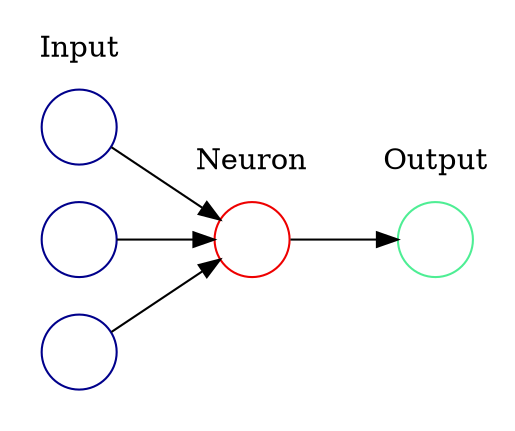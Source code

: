 digraph G {
 
        rankdir=LR
	splines=line
        
        node [fixedsize=true, label=""];
 
        subgraph cluster_0 {
		color=white;
		node [style=solid,color=blue4, shape=circle];
		x1 x2 x3;
		label = "Input";
	}
 
	subgraph cluster_1 {
		color=white;
		node [style=solid,color=red2, shape=circle];
		a;
		label = "Neuron";
	}
 
	subgraph cluster_2 {
		color=white;
		node [style=solid,color=seagreen2, shape=circle];
		O;
		label= "Output";
	}
	

        x1 -> a;
        x2 -> a;
        x3 -> a;
        
        a -> O
}